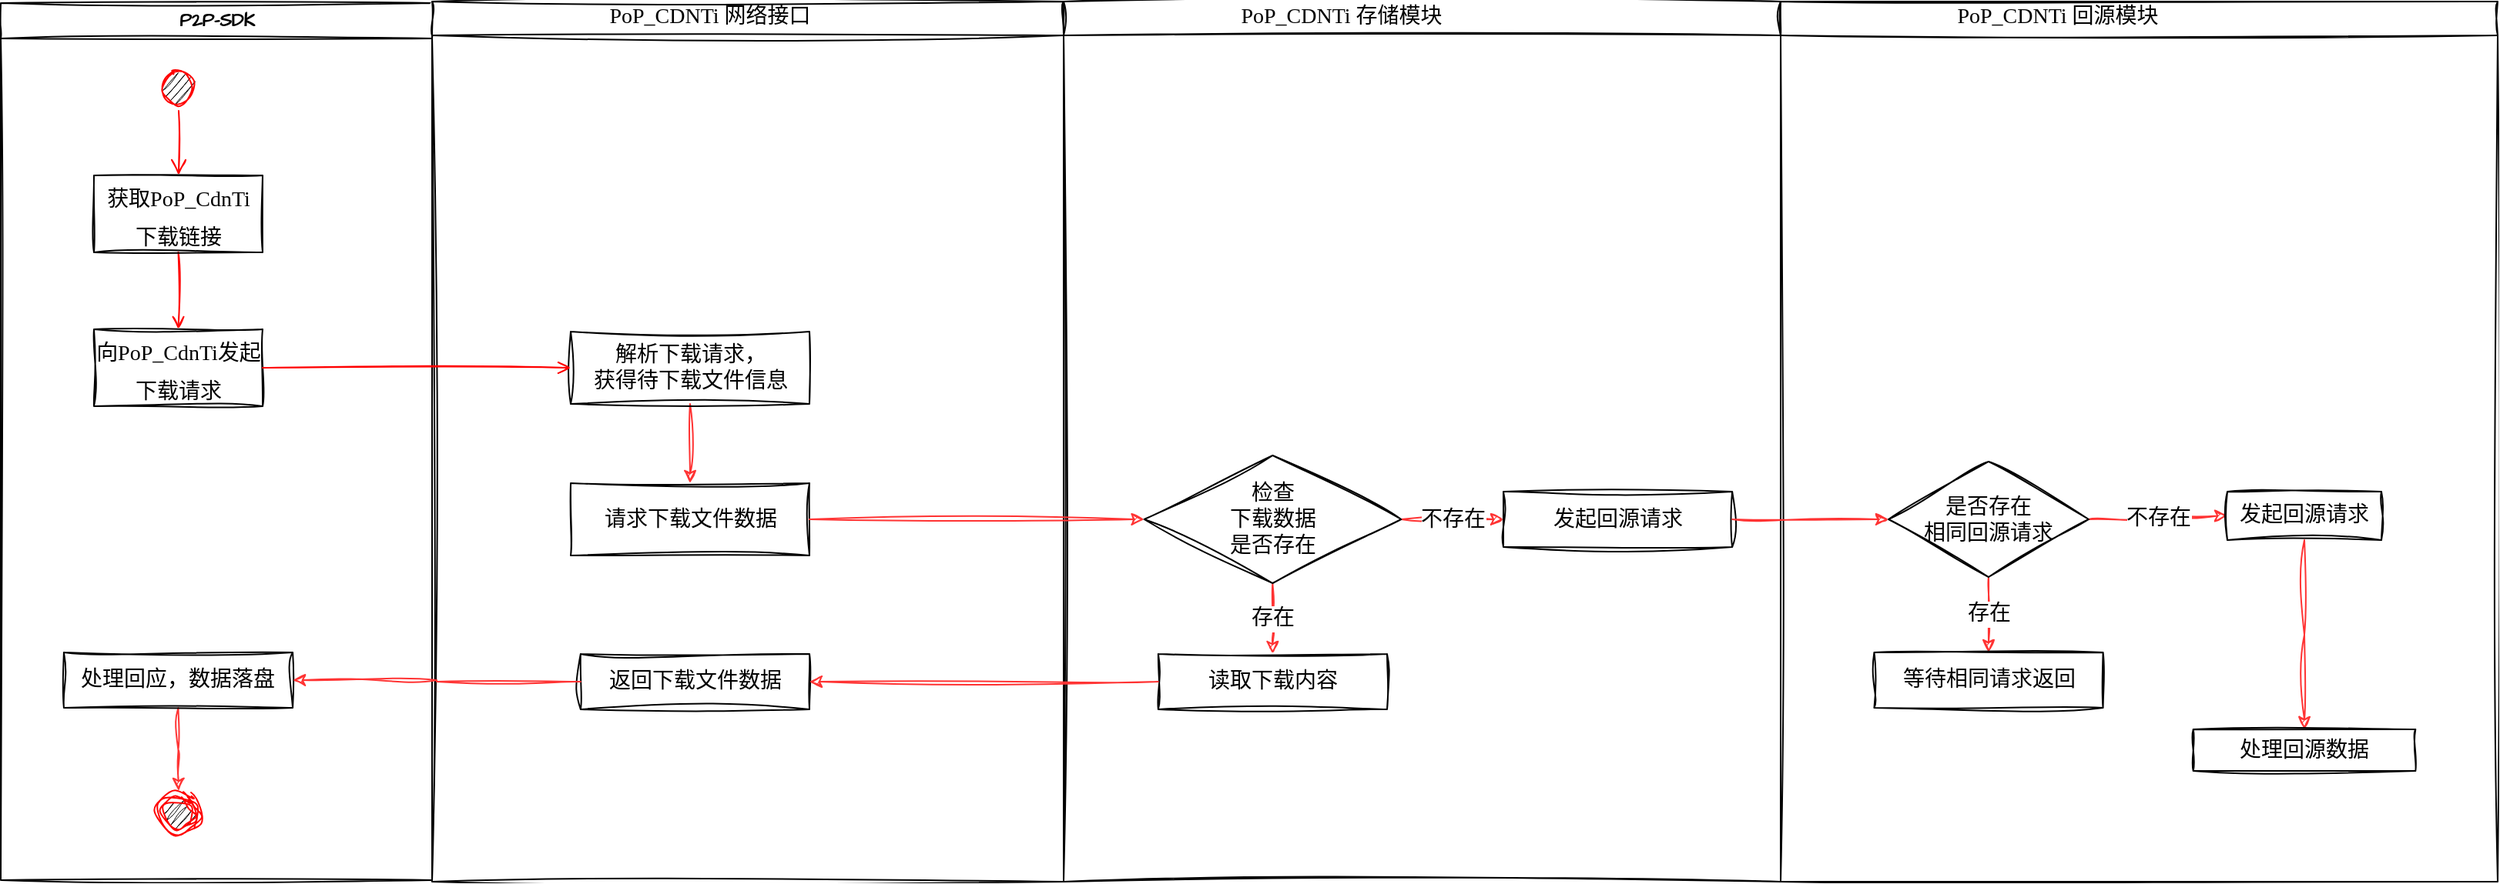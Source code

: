 <mxfile version="20.5.1" type="github">
  <diagram name="Page-1" id="e7e014a7-5840-1c2e-5031-d8a46d1fe8dd">
    <mxGraphModel dx="1364" dy="712" grid="1" gridSize="10" guides="1" tooltips="1" connect="1" arrows="1" fold="1" page="1" pageScale="1" pageWidth="1169" pageHeight="826" background="none" math="0" shadow="0">
      <root>
        <mxCell id="0" />
        <mxCell id="1" parent="0" />
        <mxCell id="2" value="P2P-SDK" style="swimlane;whiteSpace=wrap;fontFamily=Architects Daughter;fontSource=https%3A%2F%2Ffonts.googleapis.com%2Fcss%3Ffamily%3DArchitects%2BDaughter;sketch=1;" parent="1" vertex="1">
          <mxGeometry x="164.5" y="128" width="280" height="570" as="geometry" />
        </mxCell>
        <mxCell id="5" value="" style="ellipse;shape=startState;fillColor=#000000;strokeColor=#ff0000;sketch=1;" parent="2" vertex="1">
          <mxGeometry x="100" y="40" width="30" height="30" as="geometry" />
        </mxCell>
        <mxCell id="6" value="" style="edgeStyle=elbowEdgeStyle;elbow=horizontal;verticalAlign=bottom;endArrow=open;endSize=8;strokeColor=#FF0000;endFill=1;rounded=0;sketch=1;entryX=0.5;entryY=0;entryDx=0;entryDy=0;" parent="2" source="5" target="NQoVjLt3wJo_B9yNXYQH-41" edge="1">
          <mxGeometry x="100" y="40" as="geometry">
            <mxPoint x="115.5" y="110" as="targetPoint" />
          </mxGeometry>
        </mxCell>
        <mxCell id="9" value="" style="endArrow=open;strokeColor=#FF0000;endFill=1;rounded=0;sketch=1;exitX=0.5;exitY=1;exitDx=0;exitDy=0;entryX=0.5;entryY=0;entryDx=0;entryDy=0;" parent="2" source="NQoVjLt3wJo_B9yNXYQH-41" target="NQoVjLt3wJo_B9yNXYQH-42" edge="1">
          <mxGeometry relative="1" as="geometry">
            <mxPoint x="115" y="160" as="sourcePoint" />
            <mxPoint x="115.075" y="220" as="targetPoint" />
          </mxGeometry>
        </mxCell>
        <mxCell id="NQoVjLt3wJo_B9yNXYQH-41" value="&lt;font face=&quot;Aa花语·紫罗兰永恒&quot;&gt;&lt;font style=&quot;font-size: 14px;&quot;&gt;获取PoP_CdnTi&lt;br&gt;下载链接&lt;/font&gt;&lt;br&gt;&lt;/font&gt;" style="rounded=0;whiteSpace=wrap;html=1;sketch=1;hachureGap=4;jiggle=2;fontFamily=Architects Daughter;fontSource=https%3A%2F%2Ffonts.googleapis.com%2Fcss%3Ffamily%3DArchitects%2BDaughter;fontSize=20;" vertex="1" parent="2">
          <mxGeometry x="60.5" y="112" width="109.5" height="50" as="geometry" />
        </mxCell>
        <mxCell id="NQoVjLt3wJo_B9yNXYQH-42" value="&lt;font face=&quot;Aa花语·紫罗兰永恒&quot;&gt;&lt;font style=&quot;font-size: 14px;&quot;&gt;向PoP_CdnTi发起&lt;br&gt;下载请求&lt;/font&gt;&lt;br&gt;&lt;/font&gt;" style="rounded=0;whiteSpace=wrap;html=1;sketch=1;hachureGap=4;jiggle=2;fontFamily=Architects Daughter;fontSource=https%3A%2F%2Ffonts.googleapis.com%2Fcss%3Ffamily%3DArchitects%2BDaughter;fontSize=20;" vertex="1" parent="2">
          <mxGeometry x="60.5" y="212" width="109.5" height="50" as="geometry" />
        </mxCell>
        <mxCell id="NQoVjLt3wJo_B9yNXYQH-81" style="edgeStyle=orthogonalEdgeStyle;rounded=0;sketch=1;hachureGap=4;jiggle=2;orthogonalLoop=1;jettySize=auto;html=1;exitX=0.5;exitY=1;exitDx=0;exitDy=0;strokeColor=#FF3333;fontFamily=Architects Daughter;fontSource=https%3A%2F%2Ffonts.googleapis.com%2Fcss%3Ffamily%3DArchitects%2BDaughter;fontSize=14;fontColor=#000000;" edge="1" parent="2" source="NQoVjLt3wJo_B9yNXYQH-78" target="NQoVjLt3wJo_B9yNXYQH-80">
          <mxGeometry relative="1" as="geometry" />
        </mxCell>
        <mxCell id="NQoVjLt3wJo_B9yNXYQH-78" value="&lt;font face=&quot;Aa花语·紫罗兰永恒&quot;&gt;处理回应，数据落盘&lt;br&gt;&lt;/font&gt;" style="rounded=0;whiteSpace=wrap;html=1;sketch=1;hachureGap=4;jiggle=2;fontFamily=Architects Daughter;fontSource=https%3A%2F%2Ffonts.googleapis.com%2Fcss%3Ffamily%3DArchitects%2BDaughter;fontSize=14;" vertex="1" parent="2">
          <mxGeometry x="40.96" y="422" width="148.57" height="36" as="geometry" />
        </mxCell>
        <mxCell id="NQoVjLt3wJo_B9yNXYQH-80" value="" style="ellipse;html=1;shape=endState;fillColor=#000000;strokeColor=#ff0000;sketch=1;hachureGap=4;jiggle=2;fontFamily=Architects Daughter;fontSource=https%3A%2F%2Ffonts.googleapis.com%2Fcss%3Ffamily%3DArchitects%2BDaughter;fontSize=14;fontColor=#000000;" vertex="1" parent="2">
          <mxGeometry x="100.5" y="512" width="30" height="30" as="geometry" />
        </mxCell>
        <mxCell id="NQoVjLt3wJo_B9yNXYQH-43" value="" style="swimlane;startSize=22;horizontal=1;containerType=tree;sketch=1;hachureGap=4;jiggle=2;fontFamily=Architects Daughter;fontSource=https%3A%2F%2Ffonts.googleapis.com%2Fcss%3Ffamily%3DArchitects%2BDaughter;fontSize=14;" vertex="1" parent="1">
          <mxGeometry x="444.5" y="127" width="410" height="572" as="geometry">
            <mxRectangle x="445" y="128" width="170" height="30" as="alternateBounds" />
          </mxGeometry>
        </mxCell>
        <mxCell id="NQoVjLt3wJo_B9yNXYQH-47" value="&lt;font face=&quot;Aa花语·紫罗兰永恒&quot;&gt;PoP_CDNTi 网络接口&lt;/font&gt;" style="text;html=1;strokeColor=none;fillColor=none;align=center;verticalAlign=middle;whiteSpace=wrap;rounded=0;sketch=1;hachureGap=4;jiggle=2;fontFamily=Architects Daughter;fontSource=https%3A%2F%2Ffonts.googleapis.com%2Fcss%3Ffamily%3DArchitects%2BDaughter;fontSize=14;" vertex="1" parent="NQoVjLt3wJo_B9yNXYQH-43">
          <mxGeometry x="105" width="150" height="20" as="geometry" />
        </mxCell>
        <mxCell id="NQoVjLt3wJo_B9yNXYQH-55" style="edgeStyle=orthogonalEdgeStyle;rounded=0;sketch=1;hachureGap=4;jiggle=2;orthogonalLoop=1;jettySize=auto;html=1;exitX=0.5;exitY=1;exitDx=0;exitDy=0;fontFamily=Architects Daughter;fontSource=https%3A%2F%2Ffonts.googleapis.com%2Fcss%3Ffamily%3DArchitects%2BDaughter;fontSize=14;fontColor=#FF3333;strokeColor=#FF3333;" edge="1" parent="NQoVjLt3wJo_B9yNXYQH-43" source="NQoVjLt3wJo_B9yNXYQH-48" target="NQoVjLt3wJo_B9yNXYQH-54">
          <mxGeometry relative="1" as="geometry" />
        </mxCell>
        <mxCell id="NQoVjLt3wJo_B9yNXYQH-48" value="&lt;font face=&quot;Aa花语·紫罗兰永恒&quot;&gt;解析下载请求，&lt;br&gt;获得待下载文件信息&lt;/font&gt;" style="rounded=0;whiteSpace=wrap;html=1;sketch=1;hachureGap=4;jiggle=2;fontFamily=Architects Daughter;fontSource=https%3A%2F%2Ffonts.googleapis.com%2Fcss%3Ffamily%3DArchitects%2BDaughter;fontSize=14;" vertex="1" parent="NQoVjLt3wJo_B9yNXYQH-43">
          <mxGeometry x="90" y="214.5" width="155" height="47" as="geometry" />
        </mxCell>
        <mxCell id="NQoVjLt3wJo_B9yNXYQH-54" value="&lt;font face=&quot;Aa花语·紫罗兰永恒&quot;&gt;请求下载文件数据&lt;br&gt;&lt;/font&gt;" style="rounded=0;whiteSpace=wrap;html=1;sketch=1;hachureGap=4;jiggle=2;fontFamily=Architects Daughter;fontSource=https%3A%2F%2Ffonts.googleapis.com%2Fcss%3Ffamily%3DArchitects%2BDaughter;fontSize=14;" vertex="1" parent="NQoVjLt3wJo_B9yNXYQH-43">
          <mxGeometry x="90" y="313" width="155" height="47" as="geometry" />
        </mxCell>
        <mxCell id="NQoVjLt3wJo_B9yNXYQH-73" value="&lt;font face=&quot;Aa花语·紫罗兰永恒&quot;&gt;返回下载文件数据&lt;br&gt;&lt;/font&gt;" style="rounded=0;whiteSpace=wrap;html=1;sketch=1;hachureGap=4;jiggle=2;fontFamily=Architects Daughter;fontSource=https%3A%2F%2Ffonts.googleapis.com%2Fcss%3Ffamily%3DArchitects%2BDaughter;fontSize=14;" vertex="1" parent="NQoVjLt3wJo_B9yNXYQH-43">
          <mxGeometry x="96.43" y="424" width="148.57" height="36" as="geometry" />
        </mxCell>
        <mxCell id="NQoVjLt3wJo_B9yNXYQH-50" value="" style="endArrow=open;strokeColor=#FF0000;endFill=1;rounded=0;sketch=1;exitX=1;exitY=0.5;exitDx=0;exitDy=0;" edge="1" parent="1" source="NQoVjLt3wJo_B9yNXYQH-42" target="NQoVjLt3wJo_B9yNXYQH-48">
          <mxGeometry relative="1" as="geometry">
            <mxPoint x="289.75" y="300" as="sourcePoint" />
            <mxPoint x="289.75" y="350" as="targetPoint" />
          </mxGeometry>
        </mxCell>
        <mxCell id="NQoVjLt3wJo_B9yNXYQH-56" value="" style="swimlane;startSize=22;horizontal=1;containerType=tree;sketch=1;hachureGap=4;jiggle=2;fontFamily=Architects Daughter;fontSource=https%3A%2F%2Ffonts.googleapis.com%2Fcss%3Ffamily%3DArchitects%2BDaughter;fontSize=14;" vertex="1" parent="1">
          <mxGeometry x="854.5" y="127" width="465.5" height="572" as="geometry">
            <mxRectangle x="445" y="128" width="170" height="30" as="alternateBounds" />
          </mxGeometry>
        </mxCell>
        <mxCell id="NQoVjLt3wJo_B9yNXYQH-57" value="&lt;font face=&quot;Aa花语·紫罗兰永恒&quot;&gt;PoP_CDNTi 存储模块&lt;/font&gt;" style="text;html=1;strokeColor=none;fillColor=none;align=center;verticalAlign=middle;whiteSpace=wrap;rounded=0;sketch=1;hachureGap=4;jiggle=2;fontFamily=Architects Daughter;fontSource=https%3A%2F%2Ffonts.googleapis.com%2Fcss%3Ffamily%3DArchitects%2BDaughter;fontSize=14;" vertex="1" parent="NQoVjLt3wJo_B9yNXYQH-56">
          <mxGeometry x="105" width="150" height="20" as="geometry" />
        </mxCell>
        <mxCell id="NQoVjLt3wJo_B9yNXYQH-70" value="&lt;font face=&quot;Aa花语·紫罗兰永恒&quot;&gt;存在&lt;/font&gt;" style="edgeStyle=orthogonalEdgeStyle;rounded=0;sketch=1;hachureGap=4;jiggle=2;orthogonalLoop=1;jettySize=auto;html=1;exitX=0.5;exitY=1;exitDx=0;exitDy=0;strokeColor=#FF3333;fontFamily=Architects Daughter;fontSource=https%3A%2F%2Ffonts.googleapis.com%2Fcss%3Ffamily%3DArchitects%2BDaughter;fontSize=14;fontColor=#000000;" edge="1" parent="NQoVjLt3wJo_B9yNXYQH-56" source="NQoVjLt3wJo_B9yNXYQH-65" target="NQoVjLt3wJo_B9yNXYQH-69">
          <mxGeometry relative="1" as="geometry" />
        </mxCell>
        <mxCell id="NQoVjLt3wJo_B9yNXYQH-83" value="&lt;span style=&quot;font-family: Aa花语·紫罗兰永恒;&quot;&gt;不存在&lt;/span&gt;" style="edgeStyle=orthogonalEdgeStyle;rounded=0;sketch=1;hachureGap=4;jiggle=2;orthogonalLoop=1;jettySize=auto;html=1;exitX=1;exitY=0.5;exitDx=0;exitDy=0;strokeColor=#FF3333;fontFamily=Architects Daughter;fontSource=https%3A%2F%2Ffonts.googleapis.com%2Fcss%3Ffamily%3DArchitects%2BDaughter;fontSize=14;fontColor=#000000;" edge="1" parent="NQoVjLt3wJo_B9yNXYQH-56" source="NQoVjLt3wJo_B9yNXYQH-65" target="NQoVjLt3wJo_B9yNXYQH-82">
          <mxGeometry relative="1" as="geometry" />
        </mxCell>
        <mxCell id="NQoVjLt3wJo_B9yNXYQH-65" value="&lt;font face=&quot;Aa花语·紫罗兰永恒&quot; color=&quot;#000000&quot;&gt;检查&lt;br&gt;下载数据&lt;br&gt;是否存在&lt;/font&gt;" style="rhombus;whiteSpace=wrap;html=1;sketch=1;hachureGap=4;jiggle=2;fontFamily=Architects Daughter;fontSource=https%3A%2F%2Ffonts.googleapis.com%2Fcss%3Ffamily%3DArchitects%2BDaughter;fontSize=14;fontColor=#FF3333;" vertex="1" parent="NQoVjLt3wJo_B9yNXYQH-56">
          <mxGeometry x="52.28" y="295" width="166.87" height="83" as="geometry" />
        </mxCell>
        <mxCell id="NQoVjLt3wJo_B9yNXYQH-69" value="&lt;font face=&quot;Aa花语·紫罗兰永恒&quot;&gt;读取下载内容&lt;br&gt;&lt;/font&gt;" style="rounded=0;whiteSpace=wrap;html=1;sketch=1;hachureGap=4;jiggle=2;fontFamily=Architects Daughter;fontSource=https%3A%2F%2Ffonts.googleapis.com%2Fcss%3Ffamily%3DArchitects%2BDaughter;fontSize=14;" vertex="1" parent="NQoVjLt3wJo_B9yNXYQH-56">
          <mxGeometry x="61.43" y="424" width="148.57" height="36" as="geometry" />
        </mxCell>
        <mxCell id="NQoVjLt3wJo_B9yNXYQH-82" value="&lt;font face=&quot;Aa花语·紫罗兰永恒&quot;&gt;发起回源请求&lt;br&gt;&lt;/font&gt;" style="rounded=0;whiteSpace=wrap;html=1;sketch=1;hachureGap=4;jiggle=2;fontFamily=Architects Daughter;fontSource=https%3A%2F%2Ffonts.googleapis.com%2Fcss%3Ffamily%3DArchitects%2BDaughter;fontSize=14;" vertex="1" parent="NQoVjLt3wJo_B9yNXYQH-56">
          <mxGeometry x="285.5" y="318.5" width="148.57" height="36" as="geometry" />
        </mxCell>
        <mxCell id="NQoVjLt3wJo_B9yNXYQH-68" style="edgeStyle=orthogonalEdgeStyle;rounded=0;sketch=1;hachureGap=4;jiggle=2;orthogonalLoop=1;jettySize=auto;html=1;exitX=1;exitY=0.5;exitDx=0;exitDy=0;strokeColor=#FF3333;fontFamily=Architects Daughter;fontSource=https%3A%2F%2Ffonts.googleapis.com%2Fcss%3Ffamily%3DArchitects%2BDaughter;fontSize=14;fontColor=#000000;" edge="1" parent="1" source="NQoVjLt3wJo_B9yNXYQH-54" target="NQoVjLt3wJo_B9yNXYQH-65">
          <mxGeometry relative="1" as="geometry" />
        </mxCell>
        <mxCell id="NQoVjLt3wJo_B9yNXYQH-77" style="edgeStyle=orthogonalEdgeStyle;rounded=0;sketch=1;hachureGap=4;jiggle=2;orthogonalLoop=1;jettySize=auto;html=1;exitX=0;exitY=0.5;exitDx=0;exitDy=0;entryX=1;entryY=0.5;entryDx=0;entryDy=0;strokeColor=#FF3333;fontFamily=Architects Daughter;fontSource=https%3A%2F%2Ffonts.googleapis.com%2Fcss%3Ffamily%3DArchitects%2BDaughter;fontSize=14;fontColor=#000000;" edge="1" parent="1" source="NQoVjLt3wJo_B9yNXYQH-69" target="NQoVjLt3wJo_B9yNXYQH-73">
          <mxGeometry relative="1" as="geometry" />
        </mxCell>
        <mxCell id="NQoVjLt3wJo_B9yNXYQH-79" style="edgeStyle=orthogonalEdgeStyle;rounded=0;sketch=1;hachureGap=4;jiggle=2;orthogonalLoop=1;jettySize=auto;html=1;exitX=0;exitY=0.5;exitDx=0;exitDy=0;entryX=1;entryY=0.5;entryDx=0;entryDy=0;strokeColor=#FF3333;fontFamily=Architects Daughter;fontSource=https%3A%2F%2Ffonts.googleapis.com%2Fcss%3Ffamily%3DArchitects%2BDaughter;fontSize=14;fontColor=#000000;" edge="1" parent="1" source="NQoVjLt3wJo_B9yNXYQH-73" target="NQoVjLt3wJo_B9yNXYQH-78">
          <mxGeometry relative="1" as="geometry" />
        </mxCell>
        <mxCell id="NQoVjLt3wJo_B9yNXYQH-84" value="" style="swimlane;startSize=22;horizontal=1;containerType=tree;sketch=1;hachureGap=4;jiggle=2;fontFamily=Architects Daughter;fontSource=https%3A%2F%2Ffonts.googleapis.com%2Fcss%3Ffamily%3DArchitects%2BDaughter;fontSize=14;" vertex="1" parent="1">
          <mxGeometry x="1320" y="127" width="465.5" height="572" as="geometry">
            <mxRectangle x="445" y="128" width="170" height="30" as="alternateBounds" />
          </mxGeometry>
        </mxCell>
        <mxCell id="NQoVjLt3wJo_B9yNXYQH-85" value="&lt;font face=&quot;Aa花语·紫罗兰永恒&quot;&gt;PoP_CDNTi 回源模块&lt;/font&gt;" style="text;html=1;strokeColor=none;fillColor=none;align=center;verticalAlign=middle;whiteSpace=wrap;rounded=0;sketch=1;hachureGap=4;jiggle=2;fontFamily=Architects Daughter;fontSource=https%3A%2F%2Ffonts.googleapis.com%2Fcss%3Ffamily%3DArchitects%2BDaughter;fontSize=14;" vertex="1" parent="NQoVjLt3wJo_B9yNXYQH-84">
          <mxGeometry x="105" width="150" height="20" as="geometry" />
        </mxCell>
        <mxCell id="NQoVjLt3wJo_B9yNXYQH-95" value="&lt;font face=&quot;Aa花语·紫罗兰永恒&quot;&gt;存在&lt;/font&gt;" style="edgeStyle=orthogonalEdgeStyle;rounded=0;sketch=1;hachureGap=4;jiggle=2;orthogonalLoop=1;jettySize=auto;html=1;exitX=0.5;exitY=1;exitDx=0;exitDy=0;entryX=0.5;entryY=0;entryDx=0;entryDy=0;strokeColor=#FF3333;fontFamily=Architects Daughter;fontSource=https%3A%2F%2Ffonts.googleapis.com%2Fcss%3Ffamily%3DArchitects%2BDaughter;fontSize=14;fontColor=#000000;" edge="1" parent="NQoVjLt3wJo_B9yNXYQH-84" source="NQoVjLt3wJo_B9yNXYQH-92" target="NQoVjLt3wJo_B9yNXYQH-94">
          <mxGeometry relative="1" as="geometry" />
        </mxCell>
        <mxCell id="NQoVjLt3wJo_B9yNXYQH-99" value="&lt;font face=&quot;Aa花语·紫罗兰永恒&quot;&gt;不存在&lt;/font&gt;" style="edgeStyle=orthogonalEdgeStyle;rounded=0;sketch=1;hachureGap=4;jiggle=2;orthogonalLoop=1;jettySize=auto;html=1;exitX=1;exitY=0.5;exitDx=0;exitDy=0;strokeColor=#FF3333;fontFamily=Architects Daughter;fontSource=https%3A%2F%2Ffonts.googleapis.com%2Fcss%3Ffamily%3DArchitects%2BDaughter;fontSize=14;fontColor=#000000;" edge="1" parent="NQoVjLt3wJo_B9yNXYQH-84" source="NQoVjLt3wJo_B9yNXYQH-92" target="NQoVjLt3wJo_B9yNXYQH-98">
          <mxGeometry relative="1" as="geometry" />
        </mxCell>
        <mxCell id="NQoVjLt3wJo_B9yNXYQH-92" value="&lt;font face=&quot;Aa花语·紫罗兰永恒&quot; color=&quot;#000000&quot;&gt;是否存在&lt;br&gt;相同回源请求&lt;/font&gt;" style="rhombus;whiteSpace=wrap;html=1;sketch=1;hachureGap=4;jiggle=2;fontFamily=Architects Daughter;fontSource=https%3A%2F%2Ffonts.googleapis.com%2Fcss%3Ffamily%3DArchitects%2BDaughter;fontSize=14;fontColor=#FF3333;" vertex="1" parent="NQoVjLt3wJo_B9yNXYQH-84">
          <mxGeometry x="70" y="299" width="130" height="75" as="geometry" />
        </mxCell>
        <mxCell id="NQoVjLt3wJo_B9yNXYQH-94" value="&lt;font face=&quot;Aa花语·紫罗兰永恒&quot;&gt;等待相同请求返回&lt;br&gt;&lt;/font&gt;" style="rounded=0;whiteSpace=wrap;html=1;sketch=1;hachureGap=4;jiggle=2;fontFamily=Architects Daughter;fontSource=https%3A%2F%2Ffonts.googleapis.com%2Fcss%3Ffamily%3DArchitects%2BDaughter;fontSize=14;" vertex="1" parent="NQoVjLt3wJo_B9yNXYQH-84">
          <mxGeometry x="60.72" y="423" width="148.57" height="36" as="geometry" />
        </mxCell>
        <mxCell id="NQoVjLt3wJo_B9yNXYQH-101" style="edgeStyle=orthogonalEdgeStyle;rounded=0;sketch=1;hachureGap=4;jiggle=2;orthogonalLoop=1;jettySize=auto;html=1;exitX=0.5;exitY=1;exitDx=0;exitDy=0;strokeColor=#FF3333;fontFamily=Architects Daughter;fontSource=https%3A%2F%2Ffonts.googleapis.com%2Fcss%3Ffamily%3DArchitects%2BDaughter;fontSize=14;fontColor=#000000;" edge="1" parent="NQoVjLt3wJo_B9yNXYQH-84" source="NQoVjLt3wJo_B9yNXYQH-98" target="NQoVjLt3wJo_B9yNXYQH-100">
          <mxGeometry relative="1" as="geometry" />
        </mxCell>
        <mxCell id="NQoVjLt3wJo_B9yNXYQH-98" value="&lt;font face=&quot;Aa花语·紫罗兰永恒&quot;&gt;发起回源请求&lt;br&gt;&lt;/font&gt;" style="rounded=0;whiteSpace=wrap;html=1;sketch=1;hachureGap=4;jiggle=2;fontFamily=Architects Daughter;fontSource=https%3A%2F%2Ffonts.googleapis.com%2Fcss%3Ffamily%3DArchitects%2BDaughter;fontSize=14;" vertex="1" parent="NQoVjLt3wJo_B9yNXYQH-84">
          <mxGeometry x="290" y="318.5" width="100" height="31.5" as="geometry" />
        </mxCell>
        <mxCell id="NQoVjLt3wJo_B9yNXYQH-100" value="&lt;font face=&quot;Aa花语·紫罗兰永恒&quot;&gt;处理回源数据&lt;br&gt;&lt;/font&gt;" style="rounded=0;whiteSpace=wrap;html=1;sketch=1;hachureGap=4;jiggle=2;fontFamily=Architects Daughter;fontSource=https%3A%2F%2Ffonts.googleapis.com%2Fcss%3Ffamily%3DArchitects%2BDaughter;fontSize=14;" vertex="1" parent="NQoVjLt3wJo_B9yNXYQH-84">
          <mxGeometry x="267.86" y="473" width="144.28" height="27" as="geometry" />
        </mxCell>
        <mxCell id="NQoVjLt3wJo_B9yNXYQH-93" style="edgeStyle=orthogonalEdgeStyle;rounded=0;sketch=1;hachureGap=4;jiggle=2;orthogonalLoop=1;jettySize=auto;html=1;exitX=1;exitY=0.5;exitDx=0;exitDy=0;entryX=0;entryY=0.5;entryDx=0;entryDy=0;strokeColor=#FF3333;fontFamily=Architects Daughter;fontSource=https%3A%2F%2Ffonts.googleapis.com%2Fcss%3Ffamily%3DArchitects%2BDaughter;fontSize=14;fontColor=#000000;" edge="1" parent="1" source="NQoVjLt3wJo_B9yNXYQH-82" target="NQoVjLt3wJo_B9yNXYQH-92">
          <mxGeometry relative="1" as="geometry" />
        </mxCell>
      </root>
    </mxGraphModel>
  </diagram>
</mxfile>
